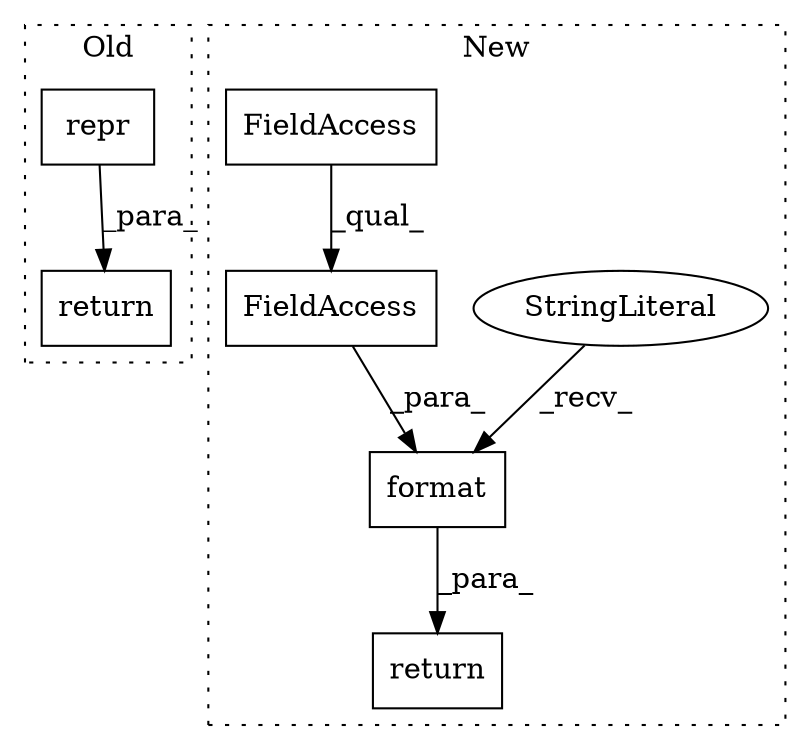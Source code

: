 digraph G {
subgraph cluster0 {
1 [label="repr" a="32" s="1451,1460" l="5,1" shape="box"];
7 [label="return" a="41" s="1444" l="7" shape="box"];
label = "Old";
style="dotted";
}
subgraph cluster1 {
2 [label="format" a="32" s="1444,1520" l="7,1" shape="box"];
3 [label="StringLiteral" a="45" s="1421" l="22" shape="ellipse"];
4 [label="FieldAccess" a="22" s="1451" l="23" shape="box"];
5 [label="FieldAccess" a="22" s="1451" l="14" shape="box"];
6 [label="return" a="41" s="1414" l="7" shape="box"];
label = "New";
style="dotted";
}
1 -> 7 [label="_para_"];
2 -> 6 [label="_para_"];
3 -> 2 [label="_recv_"];
4 -> 2 [label="_para_"];
5 -> 4 [label="_qual_"];
}